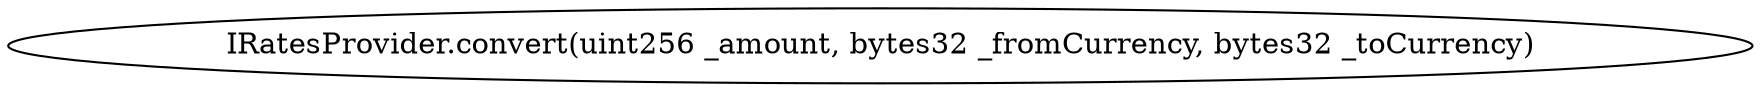 digraph "" {
	graph [bb="0,0,709.68,36"];
	node [label="\N"];
	"IRatesProvider.convert(uint256 _amount, bytes32 _fromCurrency, bytes32 _toCurrency)"	 [height=0.5,
		pos="354.84,18",
		width=9.8567];
}
digraph "" {
	graph [bb="0,0,709.68,36"];
	node [label="\N"];
	"IRatesProvider.convert(uint256 _amount, bytes32 _fromCurrency, bytes32 _toCurrency)"	 [height=0.5,
		pos="354.84,18",
		width=9.8567];
}
digraph "" {
	graph [bb="0,0,709.68,36"];
	node [label="\N"];
	"IRatesProvider.convert(uint256 _amount, bytes32 _fromCurrency, bytes32 _toCurrency)"	 [height=0.5,
		pos="354.84,18",
		width=9.8567];
}
digraph "" {
	graph [bb="0,0,709.68,36"];
	node [label="\N"];
	"IRatesProvider.convert(uint256 _amount, bytes32 _fromCurrency, bytes32 _toCurrency)"	 [height=0.5,
		pos="354.84,18",
		width=9.8567];
}
digraph "" {
	graph [bb="0,0,709.68,36"];
	node [label="\N"];
	"IRatesProvider.convert(uint256 _amount, bytes32 _fromCurrency, bytes32 _toCurrency)"	 [height=0.5,
		pos="354.84,18",
		width=9.8567];
}

